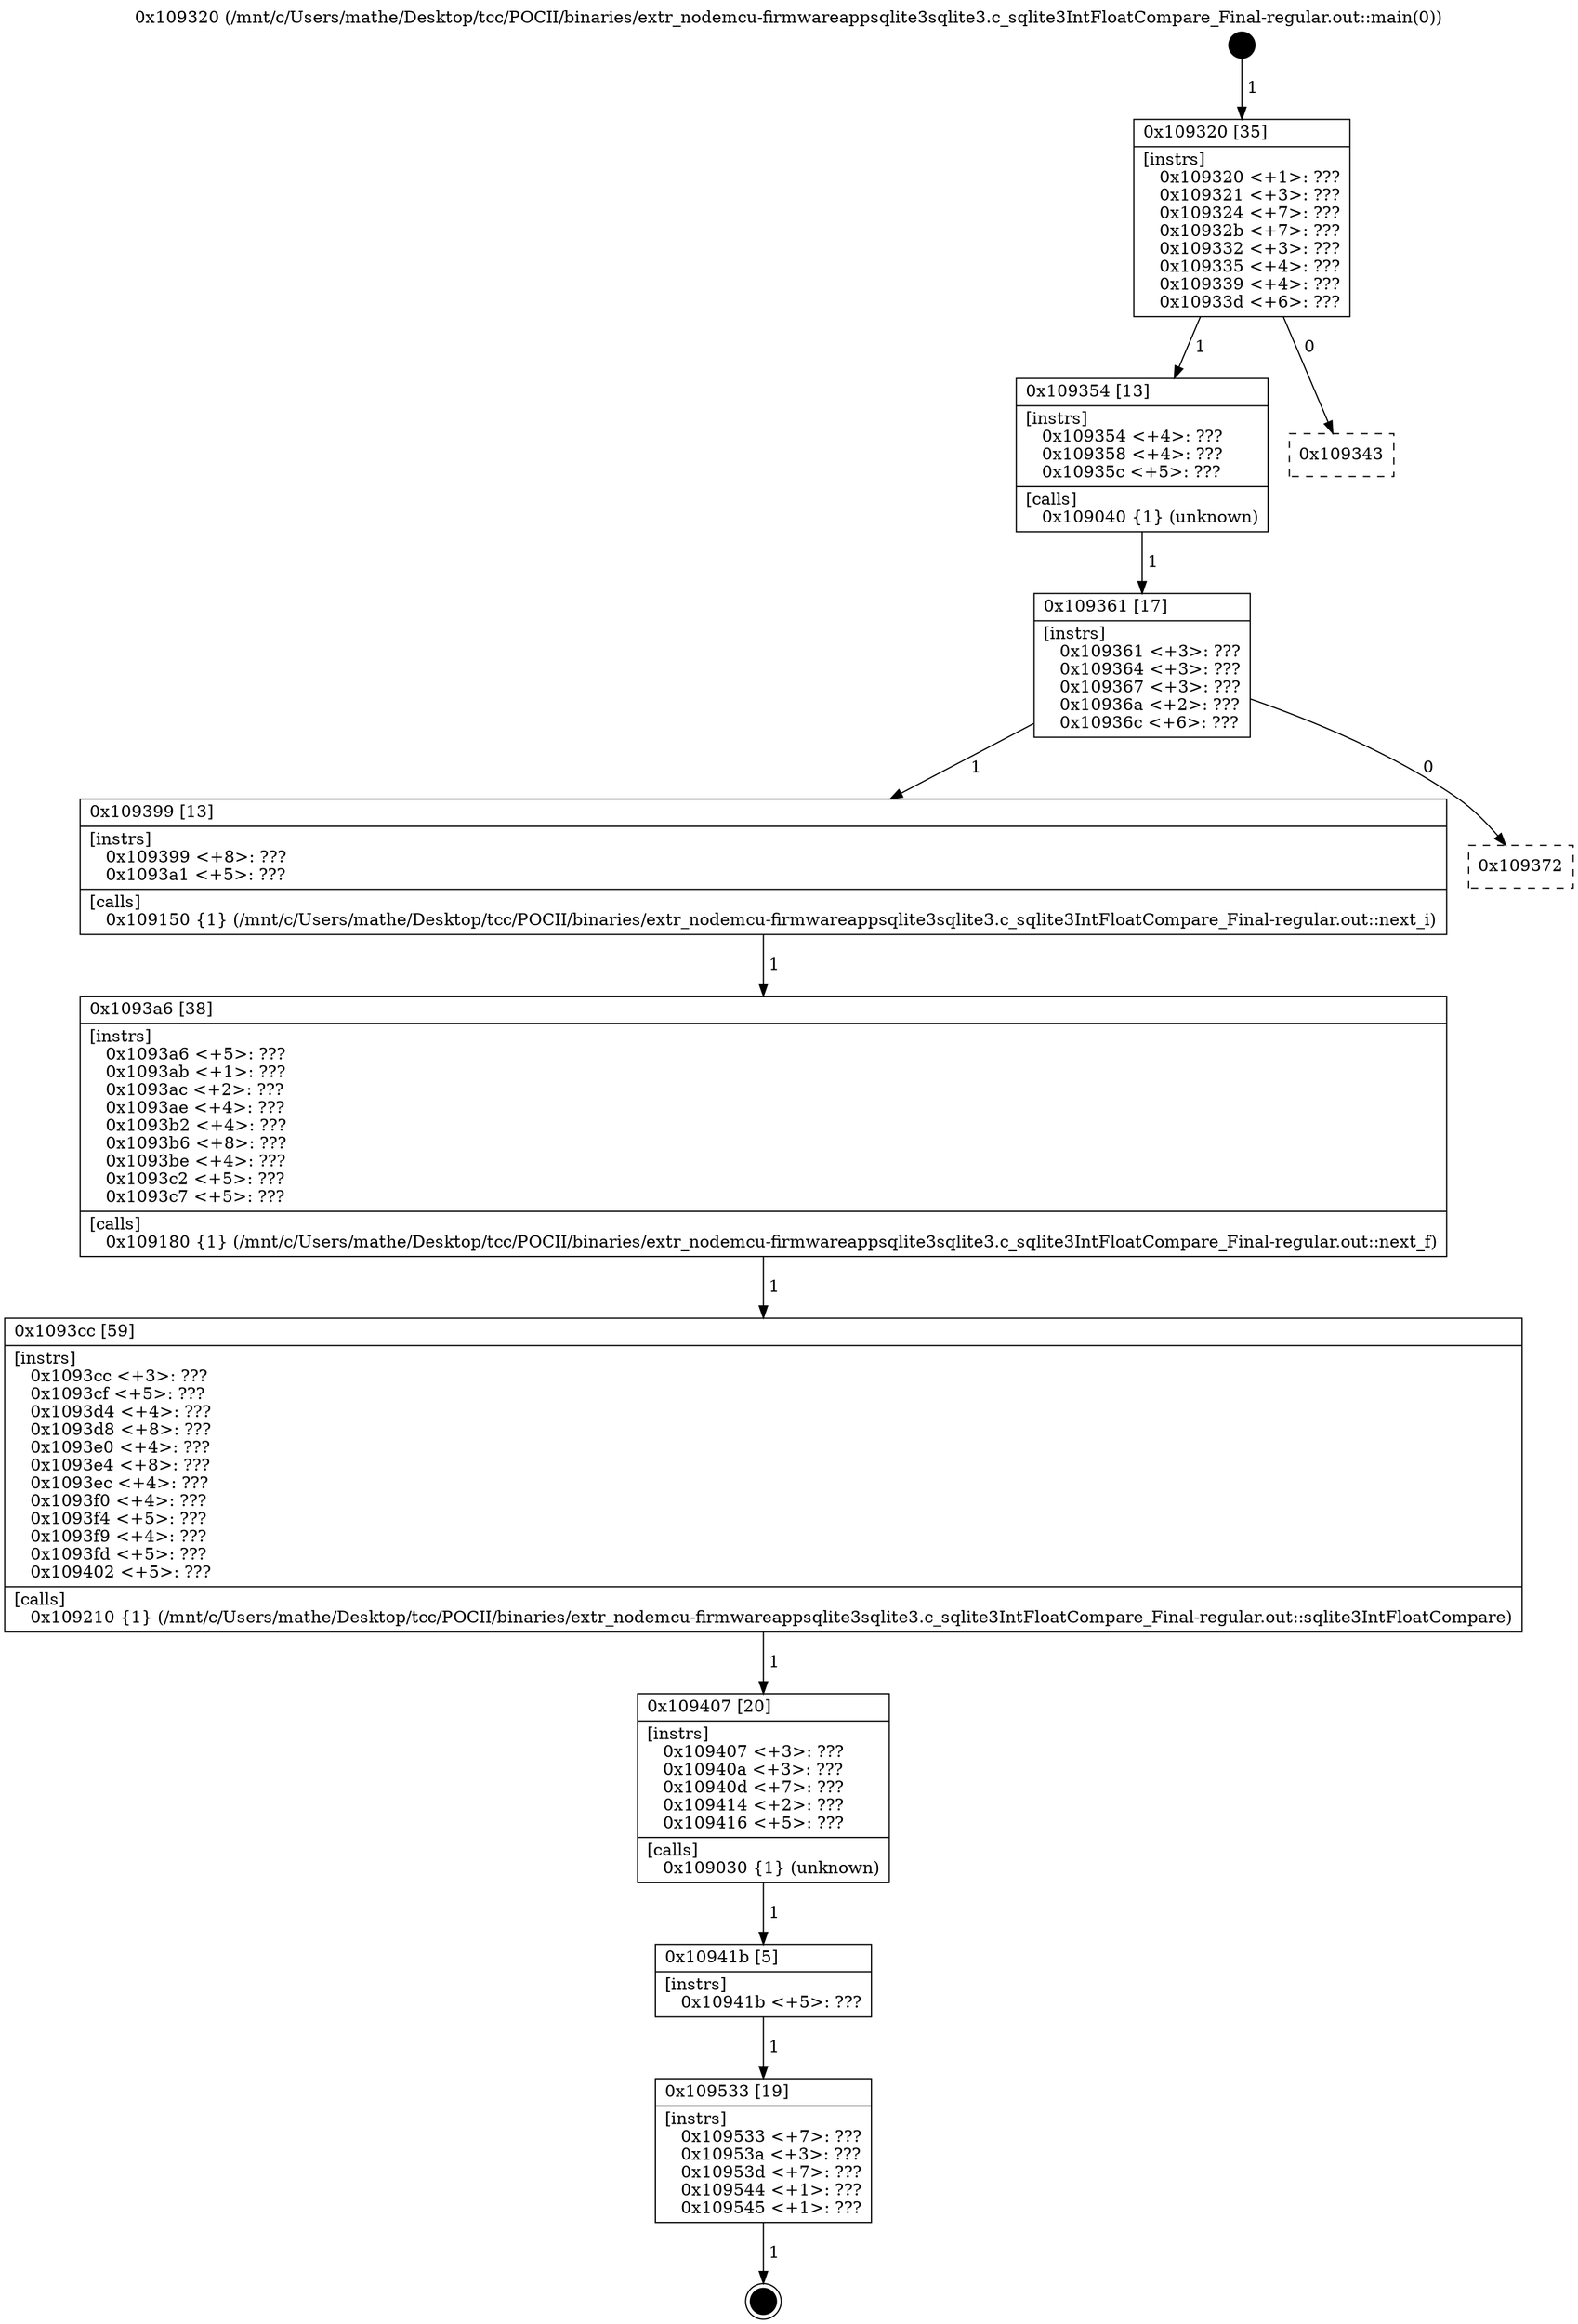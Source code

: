 digraph "0x109320" {
  label = "0x109320 (/mnt/c/Users/mathe/Desktop/tcc/POCII/binaries/extr_nodemcu-firmwareappsqlite3sqlite3.c_sqlite3IntFloatCompare_Final-regular.out::main(0))"
  labelloc = "t"
  node[shape=record]

  Entry [label="",width=0.3,height=0.3,shape=circle,fillcolor=black,style=filled]
  "0x109320" [label="{
     0x109320 [35]\l
     | [instrs]\l
     &nbsp;&nbsp;0x109320 \<+1\>: ???\l
     &nbsp;&nbsp;0x109321 \<+3\>: ???\l
     &nbsp;&nbsp;0x109324 \<+7\>: ???\l
     &nbsp;&nbsp;0x10932b \<+7\>: ???\l
     &nbsp;&nbsp;0x109332 \<+3\>: ???\l
     &nbsp;&nbsp;0x109335 \<+4\>: ???\l
     &nbsp;&nbsp;0x109339 \<+4\>: ???\l
     &nbsp;&nbsp;0x10933d \<+6\>: ???\l
  }"]
  "0x109354" [label="{
     0x109354 [13]\l
     | [instrs]\l
     &nbsp;&nbsp;0x109354 \<+4\>: ???\l
     &nbsp;&nbsp;0x109358 \<+4\>: ???\l
     &nbsp;&nbsp;0x10935c \<+5\>: ???\l
     | [calls]\l
     &nbsp;&nbsp;0x109040 \{1\} (unknown)\l
  }"]
  "0x109343" [label="{
     0x109343\l
  }", style=dashed]
  "0x109361" [label="{
     0x109361 [17]\l
     | [instrs]\l
     &nbsp;&nbsp;0x109361 \<+3\>: ???\l
     &nbsp;&nbsp;0x109364 \<+3\>: ???\l
     &nbsp;&nbsp;0x109367 \<+3\>: ???\l
     &nbsp;&nbsp;0x10936a \<+2\>: ???\l
     &nbsp;&nbsp;0x10936c \<+6\>: ???\l
  }"]
  "0x109399" [label="{
     0x109399 [13]\l
     | [instrs]\l
     &nbsp;&nbsp;0x109399 \<+8\>: ???\l
     &nbsp;&nbsp;0x1093a1 \<+5\>: ???\l
     | [calls]\l
     &nbsp;&nbsp;0x109150 \{1\} (/mnt/c/Users/mathe/Desktop/tcc/POCII/binaries/extr_nodemcu-firmwareappsqlite3sqlite3.c_sqlite3IntFloatCompare_Final-regular.out::next_i)\l
  }"]
  "0x109372" [label="{
     0x109372\l
  }", style=dashed]
  "0x1093a6" [label="{
     0x1093a6 [38]\l
     | [instrs]\l
     &nbsp;&nbsp;0x1093a6 \<+5\>: ???\l
     &nbsp;&nbsp;0x1093ab \<+1\>: ???\l
     &nbsp;&nbsp;0x1093ac \<+2\>: ???\l
     &nbsp;&nbsp;0x1093ae \<+4\>: ???\l
     &nbsp;&nbsp;0x1093b2 \<+4\>: ???\l
     &nbsp;&nbsp;0x1093b6 \<+8\>: ???\l
     &nbsp;&nbsp;0x1093be \<+4\>: ???\l
     &nbsp;&nbsp;0x1093c2 \<+5\>: ???\l
     &nbsp;&nbsp;0x1093c7 \<+5\>: ???\l
     | [calls]\l
     &nbsp;&nbsp;0x109180 \{1\} (/mnt/c/Users/mathe/Desktop/tcc/POCII/binaries/extr_nodemcu-firmwareappsqlite3sqlite3.c_sqlite3IntFloatCompare_Final-regular.out::next_f)\l
  }"]
  "0x1093cc" [label="{
     0x1093cc [59]\l
     | [instrs]\l
     &nbsp;&nbsp;0x1093cc \<+3\>: ???\l
     &nbsp;&nbsp;0x1093cf \<+5\>: ???\l
     &nbsp;&nbsp;0x1093d4 \<+4\>: ???\l
     &nbsp;&nbsp;0x1093d8 \<+8\>: ???\l
     &nbsp;&nbsp;0x1093e0 \<+4\>: ???\l
     &nbsp;&nbsp;0x1093e4 \<+8\>: ???\l
     &nbsp;&nbsp;0x1093ec \<+4\>: ???\l
     &nbsp;&nbsp;0x1093f0 \<+4\>: ???\l
     &nbsp;&nbsp;0x1093f4 \<+5\>: ???\l
     &nbsp;&nbsp;0x1093f9 \<+4\>: ???\l
     &nbsp;&nbsp;0x1093fd \<+5\>: ???\l
     &nbsp;&nbsp;0x109402 \<+5\>: ???\l
     | [calls]\l
     &nbsp;&nbsp;0x109210 \{1\} (/mnt/c/Users/mathe/Desktop/tcc/POCII/binaries/extr_nodemcu-firmwareappsqlite3sqlite3.c_sqlite3IntFloatCompare_Final-regular.out::sqlite3IntFloatCompare)\l
  }"]
  "0x109407" [label="{
     0x109407 [20]\l
     | [instrs]\l
     &nbsp;&nbsp;0x109407 \<+3\>: ???\l
     &nbsp;&nbsp;0x10940a \<+3\>: ???\l
     &nbsp;&nbsp;0x10940d \<+7\>: ???\l
     &nbsp;&nbsp;0x109414 \<+2\>: ???\l
     &nbsp;&nbsp;0x109416 \<+5\>: ???\l
     | [calls]\l
     &nbsp;&nbsp;0x109030 \{1\} (unknown)\l
  }"]
  "0x10941b" [label="{
     0x10941b [5]\l
     | [instrs]\l
     &nbsp;&nbsp;0x10941b \<+5\>: ???\l
  }"]
  "0x109533" [label="{
     0x109533 [19]\l
     | [instrs]\l
     &nbsp;&nbsp;0x109533 \<+7\>: ???\l
     &nbsp;&nbsp;0x10953a \<+3\>: ???\l
     &nbsp;&nbsp;0x10953d \<+7\>: ???\l
     &nbsp;&nbsp;0x109544 \<+1\>: ???\l
     &nbsp;&nbsp;0x109545 \<+1\>: ???\l
  }"]
  Exit [label="",width=0.3,height=0.3,shape=circle,fillcolor=black,style=filled,peripheries=2]
  Entry -> "0x109320" [label=" 1"]
  "0x109320" -> "0x109354" [label=" 1"]
  "0x109320" -> "0x109343" [label=" 0"]
  "0x109354" -> "0x109361" [label=" 1"]
  "0x109361" -> "0x109399" [label=" 1"]
  "0x109361" -> "0x109372" [label=" 0"]
  "0x109399" -> "0x1093a6" [label=" 1"]
  "0x1093a6" -> "0x1093cc" [label=" 1"]
  "0x1093cc" -> "0x109407" [label=" 1"]
  "0x109407" -> "0x10941b" [label=" 1"]
  "0x10941b" -> "0x109533" [label=" 1"]
  "0x109533" -> Exit [label=" 1"]
}

